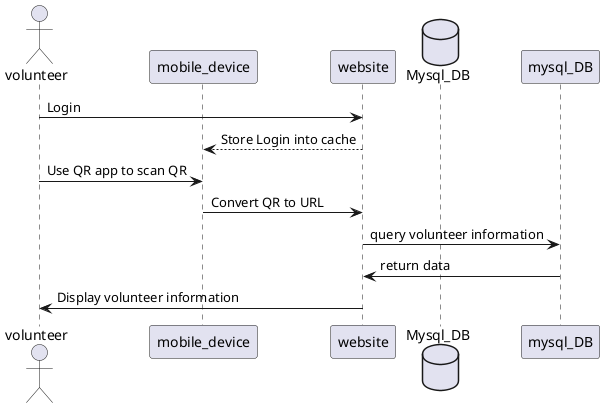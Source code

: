 @startuml
Actor volunteer
participant mobile_device
participant website
Database Mysql_DB

volunteer->website: Login
website-->mobile_device: Store Login into cache
volunteer->mobile_device: Use QR app to scan QR
mobile_device->website: Convert QR to URL
website->mysql_DB: query volunteer information
mysql_DB->website: return data
website->volunteer: Display volunteer information
@enduml